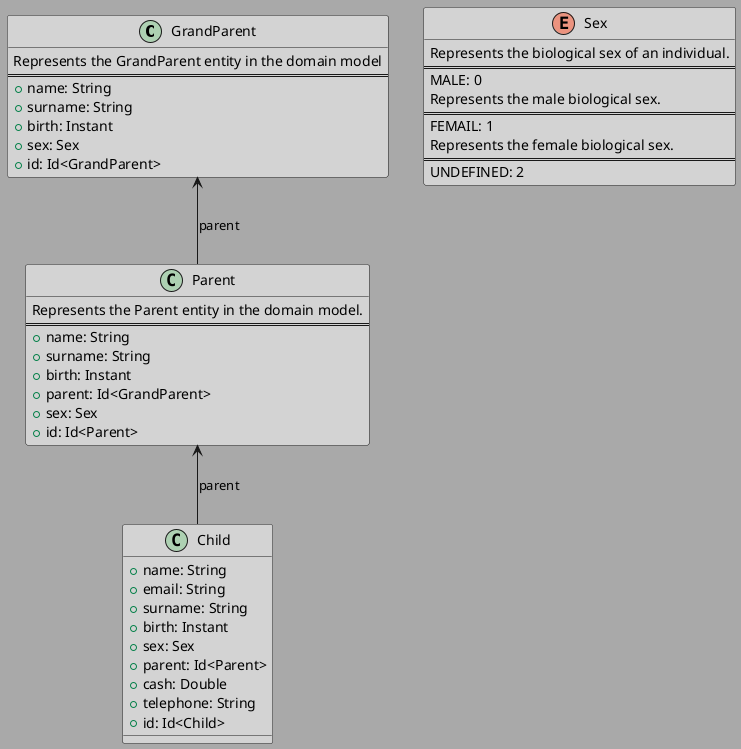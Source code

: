 @startuml
skinparam backgroundColor darkgray
skinparam ClassBackgroundColor lightgray
class GrandParent {
	Represents the GrandParent entity in the domain model
	==
	+name: String
	+surname: String
	+birth: Instant
	+sex: Sex
	+id: Id<GrandParent>
}
class Child {
	+name: String
	+email: String
	+surname: String
	+birth: Instant
	+sex: Sex
	+parent: Id<Parent>
	+cash: Double
	+telephone: String
	+id: Id<Child>
}
class Parent {
	Represents the Parent entity in the domain model.
	==
	+name: String
	+surname: String
	+birth: Instant
	+parent: Id<GrandParent>
	+sex: Sex
	+id: Id<Parent>
}
enum Sex {
	Represents the biological sex of an individual.
	==
	MALE: 0
	Represents the male biological sex.
	==
	FEMAIL: 1
	Represents the female biological sex.
	==
	UNDEFINED: 2
}
Child -up-> Parent: parent
Parent -up-> GrandParent: parent
@enduml